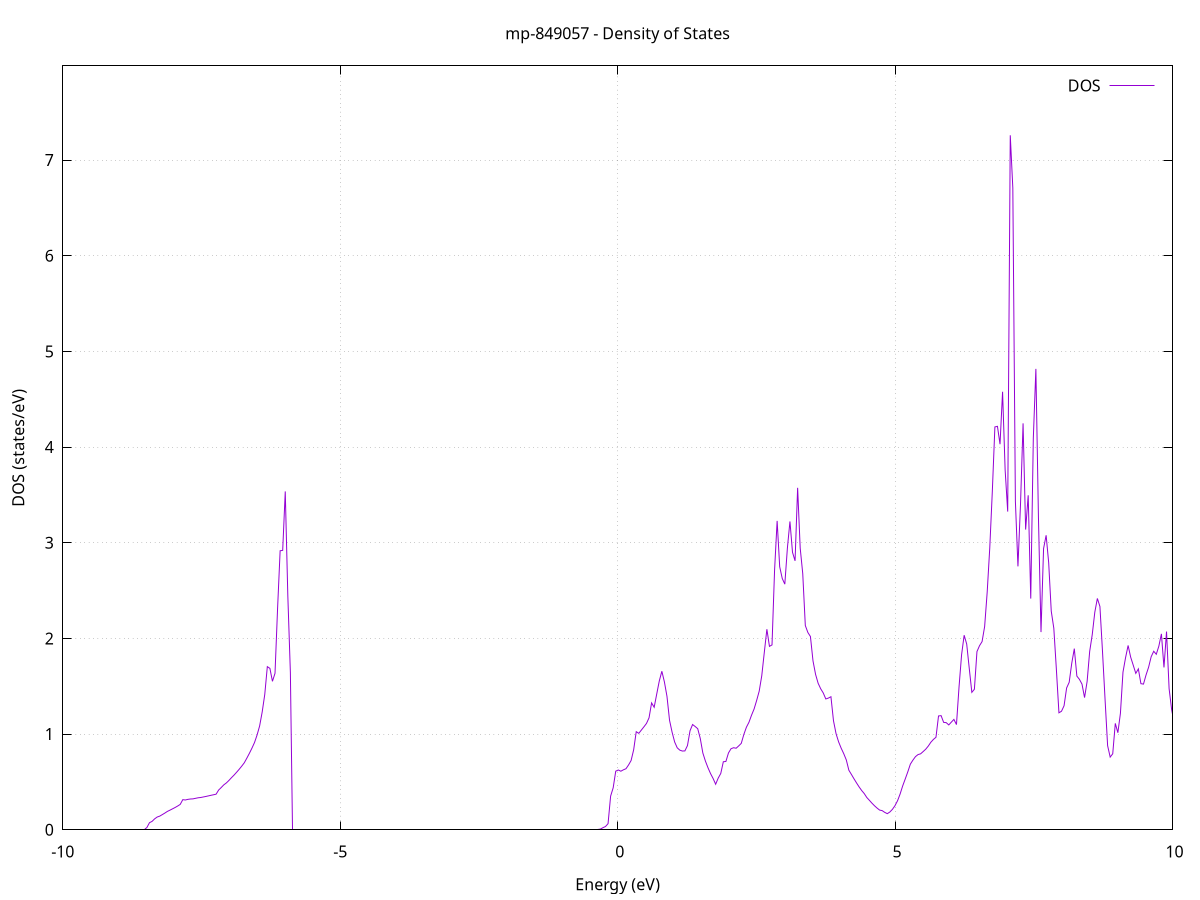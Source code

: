 set title 'mp-849057 - Density of States'
set xlabel 'Energy (eV)'
set ylabel 'DOS (states/eV)'
set grid
set xrange [-10:10]
set yrange [0:7.984]
set xzeroaxis lt -1
set terminal png size 800,600
set output 'mp-849057_dos_gnuplot.png'
plot '-' using 1:2 with lines title 'DOS'
-49.530500 0.000000
-49.484400 0.000000
-49.438200 0.000000
-49.392000 0.000000
-49.345800 0.000000
-49.299700 0.000000
-49.253500 0.000000
-49.207300 0.000000
-49.161200 0.000000
-49.115000 0.000000
-49.068800 0.000000
-49.022600 0.000000
-48.976500 0.000000
-48.930300 0.000000
-48.884100 0.000000
-48.837900 0.000000
-48.791800 0.000000
-48.745600 0.000000
-48.699400 0.000000
-48.653300 0.000000
-48.607100 0.000000
-48.560900 0.000000
-48.514700 0.000000
-48.468600 0.000000
-48.422400 0.000000
-48.376200 0.000000
-48.330100 0.000000
-48.283900 0.000000
-48.237700 0.000000
-48.191500 0.000000
-48.145400 0.000000
-48.099200 0.000000
-48.053000 0.000000
-48.006900 0.000000
-47.960700 0.000000
-47.914500 0.000000
-47.868300 0.000000
-47.822200 0.000000
-47.776000 0.000000
-47.729800 0.000000
-47.683700 0.000000
-47.637500 0.000000
-47.591300 0.000000
-47.545100 0.000000
-47.499000 0.000000
-47.452800 0.000000
-47.406600 0.000000
-47.360500 0.000000
-47.314300 0.000000
-47.268100 0.000000
-47.221900 0.000000
-47.175800 0.000000
-47.129600 0.000000
-47.083400 0.000000
-47.037200 0.000000
-46.991100 0.000000
-46.944900 0.000000
-46.898700 0.000000
-46.852600 0.000000
-46.806400 0.000000
-46.760200 0.000000
-46.714000 0.000000
-46.667900 0.000000
-46.621700 0.000000
-46.575500 0.000000
-46.529400 0.000000
-46.483200 0.000000
-46.437000 0.000000
-46.390800 0.000000
-46.344700 0.000000
-46.298500 0.000000
-46.252300 0.000000
-46.206200 0.000000
-46.160000 0.000000
-46.113800 0.000000
-46.067600 0.000000
-46.021500 0.000000
-45.975300 0.000000
-45.929100 0.000000
-45.883000 0.000000
-45.836800 0.000000
-45.790600 0.000000
-45.744400 0.000000
-45.698300 0.000000
-45.652100 0.000000
-45.605900 0.000000
-45.559800 0.000000
-45.513600 0.000000
-45.467400 0.000000
-45.421200 0.000000
-45.375100 0.000000
-45.328900 79.459600
-45.282700 0.000000
-45.236600 0.000000
-45.190400 0.000000
-45.144200 0.000000
-45.098000 116.139300
-45.051900 37.916700
-45.005700 0.000000
-44.959500 0.000000
-44.913300 0.000000
-44.867200 130.815800
-44.821000 0.000000
-44.774800 0.000000
-44.728700 0.000000
-44.682500 0.000000
-44.636300 0.000000
-44.590100 0.000000
-44.544000 0.000000
-44.497800 0.000000
-44.451600 0.000000
-44.405500 0.000000
-44.359300 0.000000
-44.313100 0.000000
-44.266900 0.000000
-44.220800 0.000000
-44.174600 0.000000
-44.128400 0.000000
-44.082300 0.000000
-44.036100 0.000000
-43.989900 0.000000
-43.943700 0.000000
-43.897600 0.000000
-43.851400 0.000000
-43.805200 0.000000
-43.759100 0.000000
-43.712900 0.000000
-43.666700 0.000000
-43.620500 0.000000
-43.574400 0.000000
-43.528200 0.000000
-43.482000 0.000000
-43.435900 0.000000
-43.389700 0.000000
-43.343500 0.000000
-43.297300 0.000000
-43.251200 0.000000
-43.205000 0.000000
-43.158800 0.000000
-43.112600 0.000000
-43.066500 0.000000
-43.020300 0.000000
-42.974100 0.000000
-42.928000 0.000000
-42.881800 0.000000
-42.835600 0.000000
-42.789400 0.000000
-42.743300 0.000000
-42.697100 0.000000
-42.650900 0.000000
-42.604800 0.000000
-42.558600 0.000000
-42.512400 0.000000
-42.466200 0.000000
-42.420100 0.000000
-42.373900 0.000000
-42.327700 0.000000
-42.281600 0.000000
-42.235400 0.000000
-42.189200 0.000000
-42.143000 0.000000
-42.096900 0.000000
-42.050700 0.000000
-42.004500 0.000000
-41.958400 0.000000
-41.912200 0.000000
-41.866000 0.000000
-41.819800 0.000000
-41.773700 0.000000
-41.727500 0.000000
-41.681300 0.000000
-41.635200 0.000000
-41.589000 0.000000
-41.542800 0.000000
-41.496600 0.000000
-41.450500 0.000000
-41.404300 0.000000
-41.358100 0.000000
-41.312000 0.000000
-41.265800 0.000000
-41.219600 0.000000
-41.173400 0.000000
-41.127300 0.000000
-41.081100 0.000000
-41.034900 0.000000
-40.988700 0.000000
-40.942600 0.000000
-40.896400 0.000000
-40.850200 0.000000
-40.804100 0.000000
-40.757900 0.000000
-40.711700 0.000000
-40.665500 0.000000
-40.619400 0.000000
-40.573200 0.000000
-40.527000 0.000000
-40.480900 0.000000
-40.434700 0.000000
-40.388500 0.000000
-40.342300 0.000000
-40.296200 0.000000
-40.250000 0.000000
-40.203800 0.000000
-40.157700 0.000000
-40.111500 0.000000
-40.065300 0.000000
-40.019100 0.000000
-39.973000 0.000000
-39.926800 0.000000
-39.880600 0.000000
-39.834500 0.000000
-39.788300 0.000000
-39.742100 0.000000
-39.695900 0.000000
-39.649800 0.000000
-39.603600 0.000000
-39.557400 0.000000
-39.511300 0.000000
-39.465100 0.000000
-39.418900 0.000000
-39.372700 0.000000
-39.326600 0.000000
-39.280400 0.000000
-39.234200 0.000000
-39.188100 0.000000
-39.141900 0.000000
-39.095700 0.000000
-39.049500 0.000000
-39.003400 0.000000
-38.957200 0.000000
-38.911000 0.000000
-38.864800 0.000000
-38.818700 0.000000
-38.772500 0.000000
-38.726300 0.000000
-38.680200 0.000000
-38.634000 0.000000
-38.587800 0.000000
-38.541600 0.000000
-38.495500 0.000000
-38.449300 0.000000
-38.403100 0.000000
-38.357000 0.000000
-38.310800 0.000000
-38.264600 0.000000
-38.218400 0.000000
-38.172300 0.000000
-38.126100 0.000000
-38.079900 0.000000
-38.033800 0.000000
-37.987600 0.000000
-37.941400 0.000000
-37.895200 0.000000
-37.849100 0.000000
-37.802900 0.000000
-37.756700 0.000000
-37.710600 0.000000
-37.664400 0.000000
-37.618200 0.000000
-37.572000 0.000000
-37.525900 0.000000
-37.479700 0.000000
-37.433500 0.000000
-37.387400 0.000000
-37.341200 0.000000
-37.295000 0.000000
-37.248800 0.000000
-37.202700 0.000000
-37.156500 0.000000
-37.110300 0.000000
-37.064100 0.000000
-37.018000 0.000000
-36.971800 0.000000
-36.925600 0.000000
-36.879500 0.000000
-36.833300 0.000000
-36.787100 0.000000
-36.740900 0.000000
-36.694800 0.000000
-36.648600 0.000000
-36.602400 0.000000
-36.556300 0.000000
-36.510100 0.000000
-36.463900 0.000000
-36.417700 0.000000
-36.371600 0.000000
-36.325400 0.000000
-36.279200 0.000000
-36.233100 0.000000
-36.186900 0.000000
-36.140700 0.000000
-36.094500 0.000000
-36.048400 0.000000
-36.002200 0.000000
-35.956000 0.000000
-35.909900 0.000000
-35.863700 0.000000
-35.817500 0.000000
-35.771300 0.000000
-35.725200 0.000000
-35.679000 0.000000
-35.632800 0.000000
-35.586700 0.000000
-35.540500 0.000000
-35.494300 0.000000
-35.448100 0.000000
-35.402000 0.000000
-35.355800 0.000000
-35.309600 0.000000
-35.263500 0.000000
-35.217300 0.000000
-35.171100 0.000000
-35.124900 0.000000
-35.078800 0.000000
-35.032600 0.000000
-34.986400 0.000000
-34.940200 0.000000
-34.894100 0.000000
-34.847900 0.000000
-34.801700 0.000000
-34.755600 0.000000
-34.709400 0.000000
-34.663200 0.000000
-34.617000 0.000000
-34.570900 0.000000
-34.524700 0.000000
-34.478500 0.000000
-34.432400 0.000000
-34.386200 0.000000
-34.340000 0.000000
-34.293800 0.000000
-34.247700 0.000000
-34.201500 0.000000
-34.155300 0.000000
-34.109200 0.000000
-34.063000 0.000000
-34.016800 0.000000
-33.970600 0.000000
-33.924500 0.000000
-33.878300 0.000000
-33.832100 0.000000
-33.786000 0.000000
-33.739800 0.000000
-33.693600 0.000000
-33.647400 0.000000
-33.601300 0.000000
-33.555100 0.000000
-33.508900 0.000000
-33.462800 0.000000
-33.416600 0.000000
-33.370400 0.000000
-33.324200 0.000000
-33.278100 0.000000
-33.231900 0.000000
-33.185700 0.000000
-33.139500 0.000000
-33.093400 0.000000
-33.047200 0.000000
-33.001000 0.000000
-32.954900 0.000000
-32.908700 0.000000
-32.862500 0.000000
-32.816300 0.000000
-32.770200 0.000000
-32.724000 0.000000
-32.677800 0.000000
-32.631700 0.000000
-32.585500 0.000000
-32.539300 0.000000
-32.493100 0.000000
-32.447000 0.000000
-32.400800 0.000000
-32.354600 0.000000
-32.308500 0.000000
-32.262300 0.000000
-32.216100 0.000000
-32.169900 0.000000
-32.123800 0.000000
-32.077600 0.000000
-32.031400 0.000000
-31.985300 0.000000
-31.939100 0.000000
-31.892900 0.000000
-31.846700 0.000000
-31.800600 0.000000
-31.754400 0.000000
-31.708200 0.000000
-31.662100 0.000000
-31.615900 0.000000
-31.569700 0.000000
-31.523500 0.000000
-31.477400 0.000000
-31.431200 0.000000
-31.385000 0.000000
-31.338900 0.000000
-31.292700 0.000000
-31.246500 0.000000
-31.200300 0.000000
-31.154200 0.000000
-31.108000 0.000000
-31.061800 0.000000
-31.015600 0.000000
-30.969500 0.000000
-30.923300 0.000000
-30.877100 0.000000
-30.831000 0.000000
-30.784800 0.000000
-30.738600 0.000000
-30.692400 0.000000
-30.646300 0.000000
-30.600100 0.000000
-30.553900 0.000000
-30.507800 0.000000
-30.461600 0.000000
-30.415400 0.000000
-30.369200 0.000000
-30.323100 0.000000
-30.276900 0.000000
-30.230700 0.000000
-30.184600 0.000000
-30.138400 0.000000
-30.092200 0.000000
-30.046000 0.000000
-29.999900 0.000000
-29.953700 0.000000
-29.907500 0.000000
-29.861400 0.000000
-29.815200 0.000000
-29.769000 0.000000
-29.722800 0.000000
-29.676700 0.000000
-29.630500 0.000000
-29.584300 0.000000
-29.538200 0.000000
-29.492000 0.000000
-29.445800 0.000000
-29.399600 0.000000
-29.353500 0.000000
-29.307300 0.000000
-29.261100 0.000000
-29.215000 0.000000
-29.168800 0.000000
-29.122600 0.000000
-29.076400 0.000000
-29.030300 0.000000
-28.984100 0.000000
-28.937900 0.000000
-28.891700 0.000000
-28.845600 0.000000
-28.799400 0.000000
-28.753200 0.000000
-28.707100 0.000000
-28.660900 0.000000
-28.614700 0.000000
-28.568500 0.000000
-28.522400 0.000000
-28.476200 0.000000
-28.430000 0.000000
-28.383900 0.000000
-28.337700 0.000000
-28.291500 0.000000
-28.245300 0.000000
-28.199200 0.000000
-28.153000 0.000000
-28.106800 0.000000
-28.060700 0.000000
-28.014500 0.000000
-27.968300 0.000000
-27.922100 0.000000
-27.876000 0.000000
-27.829800 0.000000
-27.783600 0.000000
-27.737500 0.000000
-27.691300 0.000000
-27.645100 0.000000
-27.598900 0.000000
-27.552800 0.000000
-27.506600 0.000000
-27.460400 0.000000
-27.414300 0.000000
-27.368100 0.000000
-27.321900 0.000000
-27.275700 0.000000
-27.229600 0.000000
-27.183400 0.000000
-27.137200 0.000000
-27.091000 0.000000
-27.044900 0.000000
-26.998700 0.000000
-26.952500 0.000000
-26.906400 0.000000
-26.860200 0.000000
-26.814000 0.000000
-26.767800 0.000000
-26.721700 0.000000
-26.675500 0.000000
-26.629300 0.000000
-26.583200 0.000000
-26.537000 0.000000
-26.490800 0.000000
-26.444600 0.000000
-26.398500 0.000000
-26.352300 0.000000
-26.306100 0.000000
-26.260000 0.000000
-26.213800 0.000000
-26.167600 0.000000
-26.121400 0.000000
-26.075300 0.000000
-26.029100 0.000000
-25.982900 0.000000
-25.936800 0.000000
-25.890600 0.000000
-25.844400 0.000000
-25.798200 0.000000
-25.752100 0.000000
-25.705900 0.000000
-25.659700 0.000000
-25.613600 0.000000
-25.567400 0.000000
-25.521200 0.000000
-25.475000 0.000000
-25.428900 0.000000
-25.382700 0.000000
-25.336500 0.000000
-25.290400 0.000000
-25.244200 0.000000
-25.198000 0.000000
-25.151800 0.000000
-25.105700 0.000000
-25.059500 0.000000
-25.013300 0.000000
-24.967100 0.000000
-24.921000 0.000000
-24.874800 0.000000
-24.828600 0.000000
-24.782500 0.000000
-24.736300 0.000000
-24.690100 0.000000
-24.643900 0.000000
-24.597800 0.000000
-24.551600 0.000000
-24.505400 0.000000
-24.459300 0.000000
-24.413100 0.000000
-24.366900 0.000000
-24.320700 0.000000
-24.274600 0.000000
-24.228400 0.000000
-24.182200 0.000000
-24.136100 0.000000
-24.089900 0.000000
-24.043700 0.000000
-23.997500 0.000000
-23.951400 0.000000
-23.905200 0.000000
-23.859000 0.000000
-23.812900 0.000000
-23.766700 0.000000
-23.720500 0.000000
-23.674300 0.000000
-23.628200 0.000000
-23.582000 0.000000
-23.535800 0.000000
-23.489700 0.000000
-23.443500 0.000000
-23.397300 0.000000
-23.351100 0.000000
-23.305000 0.000000
-23.258800 0.000000
-23.212600 0.000000
-23.166500 0.000000
-23.120300 0.000000
-23.074100 0.000000
-23.027900 0.000000
-22.981800 0.000000
-22.935600 0.000000
-22.889400 0.000000
-22.843200 0.000000
-22.797100 0.000000
-22.750900 0.000000
-22.704700 0.000000
-22.658600 0.000000
-22.612400 0.000000
-22.566200 0.000000
-22.520000 0.000000
-22.473900 0.000000
-22.427700 0.000000
-22.381500 0.000000
-22.335400 0.000000
-22.289200 0.000000
-22.243000 0.000000
-22.196800 0.000000
-22.150700 0.000000
-22.104500 0.000000
-22.058300 0.000000
-22.012200 0.000000
-21.966000 0.000000
-21.919800 0.000000
-21.873600 0.000000
-21.827500 0.000000
-21.781300 0.000000
-21.735100 0.000000
-21.689000 0.000000
-21.642800 0.000000
-21.596600 0.000000
-21.550400 0.000000
-21.504300 0.000000
-21.458100 0.000000
-21.411900 0.000000
-21.365800 0.000000
-21.319600 0.000000
-21.273400 0.000000
-21.227200 0.000000
-21.181100 0.000000
-21.134900 0.000000
-21.088700 0.000000
-21.042500 0.000000
-20.996400 0.000000
-20.950200 0.000000
-20.904000 0.000000
-20.857900 0.000000
-20.811700 0.000000
-20.765500 0.000000
-20.719300 0.000000
-20.673200 0.000000
-20.627000 0.000000
-20.580800 0.000000
-20.534700 0.000000
-20.488500 0.000000
-20.442300 0.000000
-20.396100 0.000000
-20.350000 0.000000
-20.303800 0.000000
-20.257600 0.000000
-20.211500 0.000000
-20.165300 0.000000
-20.119100 0.000000
-20.072900 0.000000
-20.026800 0.000000
-19.980600 0.000000
-19.934400 0.000000
-19.888300 0.000000
-19.842100 0.000000
-19.795900 0.000000
-19.749700 0.000000
-19.703600 0.000000
-19.657400 0.000000
-19.611200 0.000000
-19.565100 0.000000
-19.518900 0.000000
-19.472700 0.000000
-19.426500 0.000000
-19.380400 0.000000
-19.334200 0.000000
-19.288000 0.000000
-19.241900 0.000000
-19.195700 0.000000
-19.149500 0.000000
-19.103300 0.000000
-19.057200 0.000000
-19.011000 0.000000
-18.964800 0.000000
-18.918600 0.000000
-18.872500 0.000000
-18.826300 0.000000
-18.780100 0.000000
-18.734000 0.000000
-18.687800 0.000000
-18.641600 0.000000
-18.595400 0.000000
-18.549300 0.000000
-18.503100 0.000000
-18.456900 0.000000
-18.410800 0.000000
-18.364600 0.000000
-18.318400 0.000000
-18.272200 0.000000
-18.226100 0.000000
-18.179900 0.000000
-18.133700 0.000000
-18.087600 0.000000
-18.041400 0.000000
-17.995200 0.000000
-17.949000 0.000000
-17.902900 0.000000
-17.856700 0.000000
-17.810500 0.000000
-17.764400 0.000000
-17.718200 0.000000
-17.672000 0.000000
-17.625800 0.000000
-17.579700 0.000000
-17.533500 0.000000
-17.487300 0.000000
-17.441200 0.000000
-17.395000 0.000000
-17.348800 0.000000
-17.302600 0.000000
-17.256500 0.000000
-17.210300 0.000000
-17.164100 0.000000
-17.117900 0.000000
-17.071800 0.000000
-17.025600 0.000000
-16.979400 0.000000
-16.933300 0.000000
-16.887100 0.000000
-16.840900 0.000000
-16.794700 0.000000
-16.748600 0.000000
-16.702400 0.000000
-16.656200 0.000000
-16.610100 0.000000
-16.563900 0.000000
-16.517700 0.000000
-16.471500 0.000000
-16.425400 0.000000
-16.379200 0.000000
-16.333000 0.000000
-16.286900 0.000000
-16.240700 0.000000
-16.194500 0.000000
-16.148300 0.000000
-16.102200 0.000000
-16.056000 0.000000
-16.009800 0.000000
-15.963700 0.000000
-15.917500 0.000000
-15.871300 0.000000
-15.825100 0.000000
-15.779000 0.000000
-15.732800 0.000000
-15.686600 0.000000
-15.640500 0.000000
-15.594300 0.000000
-15.548100 0.000000
-15.501900 0.000000
-15.455800 0.000000
-15.409600 0.000000
-15.363400 0.000000
-15.317300 0.000000
-15.271100 0.000000
-15.224900 0.000000
-15.178700 0.000000
-15.132600 0.000000
-15.086400 0.000000
-15.040200 0.000000
-14.994000 0.000000
-14.947900 0.000000
-14.901700 0.000000
-14.855500 0.000000
-14.809400 0.000000
-14.763200 0.000000
-14.717000 0.000000
-14.670800 0.000000
-14.624700 0.000000
-14.578500 0.000000
-14.532300 0.000000
-14.486200 0.000000
-14.440000 0.000000
-14.393800 0.000000
-14.347600 0.000000
-14.301500 0.000000
-14.255300 0.000000
-14.209100 0.000000
-14.163000 0.000000
-14.116800 0.000000
-14.070600 0.000000
-14.024400 0.000000
-13.978300 0.000000
-13.932100 0.000000
-13.885900 0.000000
-13.839800 0.000000
-13.793600 0.000000
-13.747400 0.000000
-13.701200 0.000000
-13.655100 0.000000
-13.608900 0.000000
-13.562700 0.000000
-13.516600 0.000000
-13.470400 0.000000
-13.424200 0.000000
-13.378000 0.000000
-13.331900 0.000000
-13.285700 0.000000
-13.239500 0.000000
-13.193400 0.000000
-13.147200 0.000000
-13.101000 0.000000
-13.054800 0.000000
-13.008700 0.000000
-12.962500 0.000000
-12.916300 0.000000
-12.870100 0.000000
-12.824000 0.000000
-12.777800 0.000000
-12.731600 0.000000
-12.685500 0.000000
-12.639300 0.000000
-12.593100 0.000000
-12.546900 0.000000
-12.500800 0.000000
-12.454600 0.000000
-12.408400 0.000000
-12.362300 0.000000
-12.316100 0.000000
-12.269900 0.000000
-12.223700 0.000000
-12.177600 0.000000
-12.131400 0.000000
-12.085200 0.000000
-12.039100 0.000000
-11.992900 0.000000
-11.946700 0.000000
-11.900500 0.000000
-11.854400 0.000000
-11.808200 0.000000
-11.762000 0.000000
-11.715900 0.000000
-11.669700 0.000000
-11.623500 0.000000
-11.577300 0.000000
-11.531200 0.000000
-11.485000 0.000000
-11.438800 0.000000
-11.392700 0.000000
-11.346500 0.000000
-11.300300 0.000000
-11.254100 0.000000
-11.208000 0.000000
-11.161800 0.000000
-11.115600 0.000000
-11.069400 0.000000
-11.023300 0.000000
-10.977100 0.000000
-10.930900 0.000000
-10.884800 0.000000
-10.838600 0.000000
-10.792400 0.000000
-10.746200 0.000000
-10.700100 0.000000
-10.653900 0.000000
-10.607700 0.000000
-10.561600 0.000000
-10.515400 0.000000
-10.469200 0.000000
-10.423000 0.000000
-10.376900 0.000000
-10.330700 0.000000
-10.284500 0.000000
-10.238400 0.000000
-10.192200 0.000000
-10.146000 0.000000
-10.099800 0.000000
-10.053700 0.000000
-10.007500 0.000000
-9.961300 0.000000
-9.915200 0.000000
-9.869000 0.000000
-9.822800 0.000000
-9.776600 0.000000
-9.730500 0.000000
-9.684300 0.000000
-9.638100 0.000000
-9.592000 0.000000
-9.545800 0.000000
-9.499600 0.000000
-9.453400 0.000000
-9.407300 0.000000
-9.361100 0.000000
-9.314900 0.000000
-9.268800 0.000000
-9.222600 0.000000
-9.176400 0.000000
-9.130200 0.000000
-9.084100 0.000000
-9.037900 0.000000
-8.991700 0.000000
-8.945500 0.000000
-8.899400 0.000000
-8.853200 0.000000
-8.807000 0.000000
-8.760900 0.000000
-8.714700 0.000000
-8.668500 0.000000
-8.622300 0.000000
-8.576200 0.000000
-8.530000 0.000000
-8.483800 0.024000
-8.437700 0.074000
-8.391500 0.087500
-8.345300 0.113800
-8.299100 0.133100
-8.253000 0.142600
-8.206800 0.158500
-8.160600 0.174600
-8.114500 0.192100
-8.068300 0.205000
-8.022100 0.218900
-7.975900 0.232800
-7.929800 0.248200
-7.883600 0.265200
-7.837400 0.314800
-7.791300 0.311300
-7.745100 0.318000
-7.698900 0.321600
-7.652700 0.323100
-7.606600 0.328900
-7.560400 0.334400
-7.514200 0.337400
-7.468100 0.342800
-7.421900 0.348200
-7.375700 0.354200
-7.329500 0.360300
-7.283400 0.365900
-7.237200 0.371900
-7.191000 0.415500
-7.144900 0.441400
-7.098700 0.469200
-7.052500 0.489400
-7.006300 0.515300
-6.960200 0.544200
-6.914000 0.571300
-6.867800 0.600900
-6.821600 0.631900
-6.775500 0.664600
-6.729300 0.699900
-6.683100 0.748300
-6.637000 0.799100
-6.590800 0.853200
-6.544600 0.912100
-6.498400 0.990600
-6.452300 1.085800
-6.406100 1.231900
-6.359900 1.414500
-6.313800 1.704800
-6.267600 1.687100
-6.221400 1.551700
-6.175200 1.635400
-6.129100 2.311100
-6.082900 2.916200
-6.036700 2.920300
-5.990600 3.536300
-5.944400 2.446800
-5.898200 1.642300
-5.852000 0.000000
-5.805900 0.000000
-5.759700 0.000000
-5.713500 0.000000
-5.667400 0.000000
-5.621200 0.000000
-5.575000 0.000000
-5.528800 0.000000
-5.482700 0.000000
-5.436500 0.000000
-5.390300 0.000000
-5.344200 0.000000
-5.298000 0.000000
-5.251800 0.000000
-5.205600 0.000000
-5.159500 0.000000
-5.113300 0.000000
-5.067100 0.000000
-5.020900 0.000000
-4.974800 0.000000
-4.928600 0.000000
-4.882400 0.000000
-4.836300 0.000000
-4.790100 0.000000
-4.743900 0.000000
-4.697700 0.000000
-4.651600 0.000000
-4.605400 0.000000
-4.559200 0.000000
-4.513100 0.000000
-4.466900 0.000000
-4.420700 0.000000
-4.374500 0.000000
-4.328400 0.000000
-4.282200 0.000000
-4.236000 0.000000
-4.189900 0.000000
-4.143700 0.000000
-4.097500 0.000000
-4.051300 0.000000
-4.005200 0.000000
-3.959000 0.000000
-3.912800 0.000000
-3.866700 0.000000
-3.820500 0.000000
-3.774300 0.000000
-3.728100 0.000000
-3.682000 0.000000
-3.635800 0.000000
-3.589600 0.000000
-3.543500 0.000000
-3.497300 0.000000
-3.451100 0.000000
-3.404900 0.000000
-3.358800 0.000000
-3.312600 0.000000
-3.266400 0.000000
-3.220300 0.000000
-3.174100 0.000000
-3.127900 0.000000
-3.081700 0.000000
-3.035600 0.000000
-2.989400 0.000000
-2.943200 0.000000
-2.897000 0.000000
-2.850900 0.000000
-2.804700 0.000000
-2.758500 0.000000
-2.712400 0.000000
-2.666200 0.000000
-2.620000 0.000000
-2.573800 0.000000
-2.527700 0.000000
-2.481500 0.000000
-2.435300 0.000000
-2.389200 0.000000
-2.343000 0.000000
-2.296800 0.000000
-2.250600 0.000000
-2.204500 0.000000
-2.158300 0.000000
-2.112100 0.000000
-2.066000 0.000000
-2.019800 0.000000
-1.973600 0.000000
-1.927400 0.000000
-1.881300 0.000000
-1.835100 0.000000
-1.788900 0.000000
-1.742800 0.000000
-1.696600 0.000000
-1.650400 0.000000
-1.604200 0.000000
-1.558100 0.000000
-1.511900 0.000000
-1.465700 0.000000
-1.419600 0.000000
-1.373400 0.000000
-1.327200 0.000000
-1.281000 0.000000
-1.234900 0.000000
-1.188700 0.000000
-1.142500 0.000000
-1.096300 0.000000
-1.050200 0.000000
-1.004000 0.000000
-0.957800 0.000000
-0.911700 0.000000
-0.865500 0.000000
-0.819300 0.000000
-0.773100 0.000000
-0.727000 0.000000
-0.680800 0.000000
-0.634600 0.000000
-0.588500 0.000000
-0.542300 0.000000
-0.496100 0.000000
-0.449900 0.000000
-0.403800 0.000000
-0.357600 0.000000
-0.311400 0.007300
-0.265300 0.021700
-0.219100 0.034000
-0.172900 0.064000
-0.126700 0.351700
-0.080600 0.438600
-0.034400 0.612400
0.011800 0.624800
0.057900 0.612100
0.104100 0.626900
0.150300 0.638200
0.196500 0.677400
0.242600 0.724100
0.288800 0.836400
0.335000 1.025100
0.381100 1.008000
0.427300 1.042000
0.473500 1.076000
0.519700 1.111400
0.565800 1.170100
0.612000 1.326100
0.658200 1.280400
0.704300 1.418700
0.750500 1.555200
0.796700 1.657100
0.842900 1.544900
0.889000 1.394600
0.935200 1.144700
0.981400 1.019800
1.027600 0.917200
1.073700 0.856900
1.119900 0.832400
1.166100 0.822900
1.212200 0.824200
1.258400 0.880200
1.304600 1.034900
1.350800 1.100200
1.396900 1.079500
1.443100 1.056400
1.489300 0.954000
1.535400 0.802600
1.581600 0.718400
1.627800 0.648900
1.674000 0.587800
1.720100 0.536400
1.766300 0.475900
1.812500 0.540100
1.858600 0.588600
1.904800 0.710900
1.951000 0.714000
1.997200 0.802800
2.043300 0.847000
2.089500 0.857600
2.135700 0.852400
2.181800 0.876500
2.228000 0.903100
2.274200 0.995900
2.320400 1.071600
2.366500 1.123600
2.412700 1.197000
2.458900 1.262000
2.505000 1.351200
2.551200 1.448600
2.597400 1.610300
2.643600 1.856200
2.689700 2.096000
2.735900 1.917100
2.782100 1.932200
2.828200 2.711600
2.874400 3.228300
2.920600 2.748900
2.966800 2.626000
3.012900 2.567100
3.059100 2.942400
3.105300 3.222700
3.151500 2.900000
3.197600 2.810800
3.243800 3.573900
3.290000 2.944700
3.336100 2.676900
3.382300 2.134900
3.428500 2.061900
3.474700 2.019700
3.520800 1.765100
3.567000 1.624700
3.613200 1.531500
3.659300 1.473900
3.705500 1.430000
3.751700 1.367300
3.797900 1.376400
3.844000 1.390500
3.890200 1.139300
3.936400 1.004300
3.982500 0.918600
4.028700 0.852500
4.074900 0.795600
4.121100 0.729800
4.167200 0.622400
4.213400 0.578200
4.259600 0.533000
4.305700 0.489400
4.351900 0.447900
4.398100 0.410400
4.444300 0.378300
4.490400 0.337400
4.536600 0.308200
4.582800 0.278400
4.628900 0.251100
4.675100 0.227000
4.721300 0.205900
4.767500 0.200100
4.813600 0.182000
4.859800 0.168400
4.906000 0.185900
4.952200 0.213500
4.998300 0.251900
5.044500 0.303300
5.090700 0.373600
5.136800 0.457900
5.183000 0.530800
5.229200 0.605100
5.275400 0.685900
5.321500 0.727700
5.367700 0.764500
5.413900 0.785900
5.460000 0.793700
5.506200 0.817600
5.552400 0.842200
5.598600 0.874900
5.644700 0.914700
5.690900 0.944300
5.737100 0.966800
5.783200 1.189500
5.829400 1.193000
5.875600 1.122500
5.921800 1.119700
5.967900 1.095800
6.014100 1.124900
6.060300 1.153500
6.106400 1.099400
6.152600 1.490900
6.198800 1.829300
6.245000 2.033600
6.291100 1.940800
6.337300 1.685200
6.383500 1.436300
6.429600 1.468700
6.475800 1.862300
6.522000 1.923800
6.568200 1.967000
6.614300 2.124800
6.660500 2.485200
6.706700 2.947400
6.752800 3.537500
6.799000 4.210500
6.845200 4.216600
6.891400 4.029600
6.937500 4.578200
6.983700 3.759500
7.029900 3.325800
7.076100 7.258500
7.122200 6.707800
7.168400 3.433800
7.214600 2.752800
7.260700 3.401100
7.306900 4.248000
7.353100 3.137300
7.399300 3.496000
7.445400 2.416000
7.491600 4.093000
7.537800 4.817200
7.583900 3.270300
7.630100 2.066200
7.676300 2.938500
7.722500 3.077900
7.768600 2.790900
7.814800 2.285000
7.861000 2.106600
7.907100 1.677000
7.953300 1.222600
7.999500 1.238800
8.045700 1.296200
8.091800 1.482300
8.138000 1.541200
8.184200 1.740100
8.230300 1.893300
8.276500 1.606000
8.322700 1.572200
8.368900 1.522600
8.415000 1.381400
8.461200 1.550100
8.507400 1.864400
8.553500 2.039000
8.599700 2.273600
8.645900 2.417800
8.692100 2.333400
8.738200 1.866100
8.784400 1.364700
8.830600 0.879300
8.876800 0.759600
8.922900 0.794200
8.969100 1.112000
9.015300 1.014300
9.061400 1.216900
9.107600 1.647500
9.153800 1.798100
9.200000 1.926300
9.246100 1.804500
9.292300 1.720200
9.338500 1.634700
9.384600 1.681700
9.430800 1.527000
9.477000 1.522600
9.523200 1.617900
9.569300 1.699300
9.615500 1.808400
9.661700 1.865800
9.707800 1.834300
9.754000 1.919100
9.800200 2.047600
9.846400 1.696600
9.892500 2.071600
9.938700 1.475700
9.984900 1.254100
10.031000 1.115100
10.077200 0.928600
10.123400 0.754300
10.169600 0.616100
10.215700 0.466900
10.261900 0.285900
10.308100 0.230800
10.354200 0.180900
10.400400 0.131100
10.446600 0.089600
10.492800 0.065000
10.538900 0.041500
10.585100 0.008400
10.631300 0.000000
10.677400 0.000000
10.723600 0.000000
10.769800 0.000000
10.816000 0.000000
10.862100 0.000000
10.908300 0.000000
10.954500 0.000000
11.000700 0.000000
11.046800 0.000000
11.093000 0.000000
11.139200 0.000000
11.185300 0.000000
11.231500 0.000000
11.277700 0.000000
11.323900 0.000200
11.370000 0.004500
11.416200 0.014600
11.462400 0.029300
11.508500 0.046900
11.554700 0.070900
11.600900 0.100100
11.647100 0.120900
11.693200 0.125500
11.739400 0.130200
11.785600 0.140600
11.831700 0.164200
11.877900 0.190500
11.924100 0.212300
11.970300 0.233400
12.016400 0.248800
12.062600 0.260700
12.108800 0.277300
12.154900 0.292700
12.201100 0.315900
12.247300 0.349100
12.293500 0.377400
12.339600 0.403100
12.385800 0.428800
12.432000 0.458200
12.478100 0.489300
12.524300 0.522200
12.570500 0.556300
12.616700 0.622200
12.662800 0.678200
12.709000 0.719400
12.755200 0.721800
12.801300 0.699600
12.847500 0.672700
12.893700 0.659200
12.939900 0.653300
12.986000 0.652800
13.032200 0.655300
13.078400 0.663400
13.124600 0.683200
13.170700 0.704200
13.216900 0.721900
13.263100 0.753700
13.309200 0.800500
13.355400 0.818800
13.401600 0.786000
13.447800 0.751500
13.493900 0.787300
13.540100 0.856700
13.586300 0.957800
13.632400 1.049200
13.678600 1.127400
13.724800 0.945700
13.771000 0.933900
13.817100 0.944700
13.863300 0.933600
13.909500 0.985000
13.955600 0.993200
14.001800 0.974800
14.048000 0.968700
14.094200 0.977400
14.140300 1.005300
14.186500 1.010300
14.232700 0.960800
14.278800 0.906400
14.325000 0.877000
14.371200 0.868600
14.417400 0.865600
14.463500 0.830000
14.509700 0.839000
14.555900 0.858800
14.602000 0.891000
14.648200 0.932800
14.694400 0.938000
14.740600 0.887600
14.786700 0.831500
14.832900 0.865200
14.879100 1.264800
14.925300 1.416200
14.971400 1.523000
15.017600 1.633200
15.063800 1.651400
15.109900 1.727500
15.156100 1.683300
15.202300 1.606400
15.248500 1.552700
15.294600 1.473200
15.340800 1.394400
15.387000 1.401800
15.433100 1.621700
15.479300 1.883700
15.525500 2.012000
15.571700 1.634900
15.617800 1.579400
15.664000 1.491800
15.710200 1.470700
15.756300 1.465500
15.802500 1.391900
15.848700 1.266100
15.894900 1.228100
15.941000 1.173000
15.987200 1.117800
16.033400 1.039000
16.079500 0.944300
16.125700 0.920100
16.171900 0.928100
16.218100 0.902700
16.264200 0.908100
16.310400 0.967300
16.356600 1.066500
16.402700 1.207600
16.448900 1.318100
16.495100 1.415400
16.541300 1.505700
16.587400 1.661900
16.633600 1.495800
16.679800 1.380800
16.725900 1.338200
16.772100 1.218100
16.818300 1.117100
16.864500 1.083400
16.910600 1.079100
16.956800 1.120200
17.003000 1.092400
17.049200 1.112600
17.095300 1.072300
17.141500 1.038200
17.187700 0.995600
17.233800 0.951700
17.280000 0.910200
17.326200 0.866900
17.372400 0.825900
17.418500 0.791900
17.464700 0.823800
17.510900 0.827500
17.557000 0.839100
17.603200 0.867000
17.649400 0.896400
17.695600 0.946200
17.741700 0.947200
17.787900 0.861600
17.834100 0.893400
17.880200 1.046400
17.926400 1.211100
17.972600 1.002700
18.018800 0.983000
18.064900 0.878800
18.111100 0.814400
18.157300 0.824200
18.203400 0.832400
18.249600 0.846800
18.295800 0.871400
18.342000 1.014200
18.388100 1.085300
18.434300 1.138900
18.480500 1.199500
18.526600 1.221500
18.572800 1.173200
18.619000 1.125600
18.665200 1.091400
18.711300 1.066200
18.757500 1.045300
18.803700 1.027200
18.849800 1.005900
18.896000 1.020100
18.942200 0.886900
18.988400 0.849800
19.034500 0.842400
19.080700 0.744700
19.126900 0.712800
19.173100 0.688200
19.219200 0.668600
19.265400 0.656300
19.311600 0.643200
19.357700 0.632700
19.403900 0.622700
19.450100 0.623200
19.496300 0.669400
19.542400 0.722200
19.588600 0.815700
19.634800 0.860100
19.680900 0.944100
19.727100 0.899400
19.773300 0.902700
19.819500 0.895500
19.865600 0.882900
19.911800 0.856300
19.958000 0.835000
20.004100 0.811900
20.050300 0.827500
20.096500 0.874100
20.142700 0.847300
20.188800 0.776400
20.235000 0.797800
20.281200 0.846000
20.327300 0.889300
20.373500 0.942800
20.419700 1.000400
20.465900 1.050700
20.512000 1.092300
20.558200 1.106500
20.604400 1.123600
20.650500 1.137500
20.696700 1.081900
20.742900 0.989900
20.789100 0.915600
20.835200 0.924000
20.881400 0.981900
20.927600 0.993300
20.973800 0.991000
21.019900 0.960100
21.066100 0.957000
21.112300 0.962900
21.158400 0.995200
21.204600 0.992200
21.250800 0.960900
21.297000 0.888700
21.343100 0.832600
21.389300 0.823500
21.435500 0.791600
21.481600 0.752800
21.527800 0.728500
21.574000 0.722000
21.620200 0.734200
21.666300 0.806000
21.712500 0.862700
21.758700 0.877200
21.804800 0.909300
21.851000 0.933000
21.897200 0.930000
21.943400 0.903900
21.989500 0.879900
22.035700 0.873900
22.081900 0.899400
22.128000 0.963000
22.174200 0.992100
22.220400 1.039000
22.266600 1.060200
22.312700 1.069700
22.358900 1.076900
22.405100 1.057000
22.451200 0.997700
22.497400 0.948000
22.543600 0.928200
22.589800 0.914300
22.635900 0.904800
22.682100 0.896600
22.728300 0.881400
22.774400 0.866100
22.820600 0.848500
22.866800 0.831000
22.913000 0.816100
22.959100 0.798300
23.005300 0.793000
23.051500 0.790100
23.097700 0.773600
23.143800 0.757700
23.190000 0.739400
23.236200 0.731000
23.282300 0.710800
23.328500 0.694600
23.374700 0.691500
23.420900 0.697100
23.467000 0.717300
23.513200 0.726700
23.559400 0.735500
23.605500 0.747600
23.651700 0.762200
23.697900 0.792800
23.744100 0.823300
23.790200 0.854800
23.836400 0.890600
23.882600 0.915000
23.928700 0.954600
23.974900 1.019600
24.021100 1.044100
24.067300 1.029900
24.113400 0.933600
24.159600 0.880800
24.205800 0.834800
24.251900 0.783300
24.298100 0.754700
24.344300 0.768300
24.390500 0.792700
24.436600 0.807500
24.482800 0.812700
24.529000 0.787600
24.575100 0.779100
24.621300 0.759500
24.667500 0.727600
24.713700 0.695600
24.759800 0.662900
24.806000 0.631000
24.852200 0.623500
24.898400 0.604400
24.944500 0.593800
24.990700 0.594900
25.036900 0.587800
25.083000 0.617600
25.129200 0.688300
25.175400 0.776500
25.221600 0.857100
25.267700 0.855900
25.313900 0.875500
25.360100 0.906200
25.406200 0.929500
25.452400 0.936500
25.498600 0.911600
25.544800 0.900500
25.590900 0.922700
25.637100 0.933100
25.683300 0.927700
25.729400 0.938100
25.775600 0.947100
25.821800 0.908800
25.868000 0.907900
25.914100 0.903000
25.960300 0.912100
26.006500 0.945700
26.052600 0.980900
26.098800 0.993200
26.145000 1.010700
26.191200 1.050000
26.237300 1.073600
26.283500 1.071900
26.329700 1.065100
26.375800 1.062300
26.422000 1.040600
26.468200 1.021400
26.514400 1.020600
26.560500 1.003600
26.606700 0.984300
26.652900 0.968900
26.699000 0.986900
26.745200 1.016100
26.791400 1.038500
26.837600 1.058500
26.883700 1.041600
26.929900 1.028300
26.976100 1.034900
27.022300 1.051800
27.068400 1.061500
27.114600 1.041100
27.160800 1.031700
27.206900 1.014300
27.253100 0.985200
27.299300 0.985200
27.345500 1.007300
27.391600 1.024300
27.437800 1.025100
27.484000 1.024600
27.530100 1.021900
27.576300 1.009000
27.622500 1.005200
27.668700 1.009700
27.714800 1.049900
27.761000 0.991200
27.807200 0.933500
27.853300 0.923000
27.899500 0.981100
27.945700 0.953400
27.991900 1.072600
28.038000 1.104700
28.084200 1.086400
28.130400 1.126200
28.176500 1.160500
28.222700 1.163300
28.268900 1.167600
28.315100 1.202200
28.361200 1.271000
28.407400 1.263300
28.453600 1.265400
28.499700 1.212700
28.545900 1.172800
28.592100 1.151200
28.638300 1.128200
28.684400 1.151700
28.730600 1.203100
28.776800 1.249900
28.822900 1.222200
28.869100 1.291600
28.915300 1.412600
28.961500 1.373600
29.007600 1.347000
29.053800 1.239700
29.100000 1.180900
29.146200 1.124000
29.192300 1.073500
29.238500 1.067000
29.284700 1.091900
29.330800 1.088500
29.377000 1.072400
29.423200 1.048800
29.469400 1.050000
29.515500 1.040700
29.561700 1.026200
29.607900 1.012900
29.654000 1.017200
29.700200 0.944400
29.746400 0.958000
29.792600 0.938200
29.838700 0.913900
29.884900 0.939700
29.931100 1.009000
29.977200 1.100400
30.023400 1.186500
30.069600 1.275600
30.115800 1.333200
30.161900 1.309100
30.208100 1.311400
30.254300 1.401000
30.300400 1.529500
30.346600 1.507300
30.392800 1.495800
30.439000 1.404500
30.485100 1.240000
30.531300 1.132700
30.577500 1.042700
30.623600 1.014100
30.669800 1.028100
30.716000 1.126100
30.762200 1.209500
30.808300 1.280200
30.854500 1.258600
30.900700 1.275900
30.946900 1.336300
30.993000 1.370100
31.039200 1.542200
31.085400 1.649200
31.131500 1.803900
31.177700 1.762900
31.223900 1.626200
31.270100 1.413900
31.316200 1.279300
31.362400 1.236600
31.408600 1.179500
31.454700 1.088700
31.500900 1.071800
31.547100 1.071900
31.593300 1.075400
31.639400 1.077400
31.685600 1.096600
31.731800 1.150300
31.777900 1.149600
31.824100 1.082600
31.870300 1.006200
31.916500 0.928400
31.962600 0.847700
32.008800 0.785700
32.055000 0.773900
32.101100 0.774700
32.147300 0.784000
32.193500 0.795000
32.239700 0.816800
32.285800 0.834200
32.332000 0.876800
32.378200 0.897200
32.424300 0.901400
32.470500 0.979000
32.516700 0.968500
32.562900 0.988200
32.609000 0.994600
32.655200 0.999100
32.701400 1.038500
32.747500 1.075700
32.793700 1.077300
32.839900 1.059100
32.886100 1.044400
32.932200 1.050100
32.978400 1.080700
33.024600 1.123500
33.070800 1.133600
33.116900 1.134900
33.163100 1.050400
33.209300 0.986300
33.255400 0.950000
33.301600 0.910500
33.347800 0.874700
33.394000 0.876600
33.440100 0.873600
33.486300 0.884100
33.532500 0.877000
33.578600 0.871300
33.624800 0.894200
33.671000 0.910600
33.717200 0.928500
33.763300 0.947500
33.809500 0.969300
33.855700 0.977800
33.901800 0.989700
33.948000 1.005700
33.994200 1.011300
34.040400 1.007900
34.086500 0.966700
34.132700 0.957700
34.178900 0.965500
34.225000 0.982400
34.271200 1.005700
34.317400 1.028900
34.363600 1.060100
34.409700 1.101300
34.455900 1.170300
34.502100 1.275100
34.548200 1.231100
34.594400 1.259300
34.640600 1.280500
34.686800 1.254000
34.732900 1.218700
34.779100 1.171400
34.825300 1.196400
34.871400 1.184400
34.917600 1.181800
34.963800 1.207300
35.010000 1.234200
35.056100 1.249700
35.102300 1.201000
35.148500 1.153400
35.194700 1.135900
35.240800 1.128700
35.287000 1.084600
35.333200 1.036200
35.379300 1.010400
35.425500 1.014200
35.471700 0.965100
35.517900 0.893800
35.564000 0.840200
35.610200 0.791200
35.656400 0.758600
35.702500 0.739100
35.748700 0.697100
35.794900 0.677000
35.841100 0.630600
35.887200 0.557600
35.933400 0.516900
35.979600 0.484700
36.025700 0.448300
36.071900 0.412700
36.118100 0.375800
36.164300 0.334200
36.210400 0.299300
36.256600 0.274900
36.302800 0.256000
36.348900 0.232300
36.395100 0.197300
36.441300 0.163600
36.487500 0.152300
36.533600 0.150000
36.579800 0.150200
36.626000 0.156600
36.672100 0.161200
36.718300 0.167100
36.764500 0.214600
36.810700 0.142900
36.856800 0.121200
36.903000 0.106500
36.949200 0.094100
36.995400 0.082600
37.041500 0.072200
37.087700 0.062900
37.133900 0.055000
37.180000 0.049300
37.226200 0.044000
37.272400 0.040100
37.318600 0.037300
37.364700 0.034700
37.410900 0.032300
37.457100 0.030300
37.503200 0.028500
37.549400 0.027000
37.595600 0.025600
37.641800 0.024300
37.687900 0.023100
37.734100 0.021900
37.780300 0.020700
37.826400 0.019700
37.872600 0.018900
37.918800 0.018300
37.965000 0.017200
38.011100 0.016500
38.057300 0.016000
38.103500 0.015600
38.149600 0.015400
38.195800 0.014700
38.242000 0.013100
38.288200 0.011500
38.334300 0.009900
38.380500 0.008500
38.426700 0.007100
38.472800 0.005900
38.519000 0.004400
38.565200 0.002600
38.611400 0.000200
38.657500 0.000000
38.703700 0.000000
38.749900 0.000000
38.796000 0.000000
38.842200 0.000000
38.888400 0.000000
38.934600 0.000000
38.980700 0.000000
39.026900 0.000000
39.073100 0.000000
39.119300 0.000000
39.165400 0.000000
39.211600 0.000000
39.257800 0.000000
39.303900 0.000000
39.350100 0.000000
39.396300 0.000000
39.442500 0.000000
39.488600 0.000000
39.534800 0.000000
39.581000 0.000000
39.627100 0.000000
39.673300 0.000000
39.719500 0.000000
39.765700 0.000000
39.811800 0.000000
39.858000 0.000000
39.904200 0.000000
39.950300 0.000000
39.996500 0.000000
40.042700 0.000000
40.088900 0.000000
40.135000 0.000000
40.181200 0.000000
40.227400 0.000000
40.273500 0.000000
40.319700 0.000000
40.365900 0.000000
40.412100 0.000000
40.458200 0.000000
40.504400 0.000000
40.550600 0.000000
40.596700 0.000000
40.642900 0.000000
40.689100 0.000000
40.735300 0.000000
40.781400 0.000000
40.827600 0.000000
40.873800 0.000000
40.920000 0.000000
40.966100 0.000000
41.012300 0.000000
41.058500 0.000000
41.104600 0.000000
41.150800 0.000000
41.197000 0.000000
41.243200 0.000000
41.289300 0.000000
41.335500 0.000000
41.381700 0.000000
41.427800 0.000000
41.474000 0.000000
41.520200 0.000000
41.566400 0.000000
41.612500 0.000000
41.658700 0.000000
41.704900 0.000000
41.751000 0.000000
41.797200 0.000000
41.843400 0.000000
41.889600 0.000000
41.935700 0.000000
41.981900 0.000000
42.028100 0.000000
42.074200 0.000000
42.120400 0.000000
42.166600 0.000000
42.212800 0.000000
42.258900 0.000000
42.305100 0.000000
42.351300 0.000000
42.397400 0.000000
42.443600 0.000000
42.489800 0.000000
42.536000 0.000000
42.582100 0.000000
42.628300 0.000000
42.674500 0.000000
42.720600 0.000000
42.766800 0.000000
42.813000 0.000000
e

